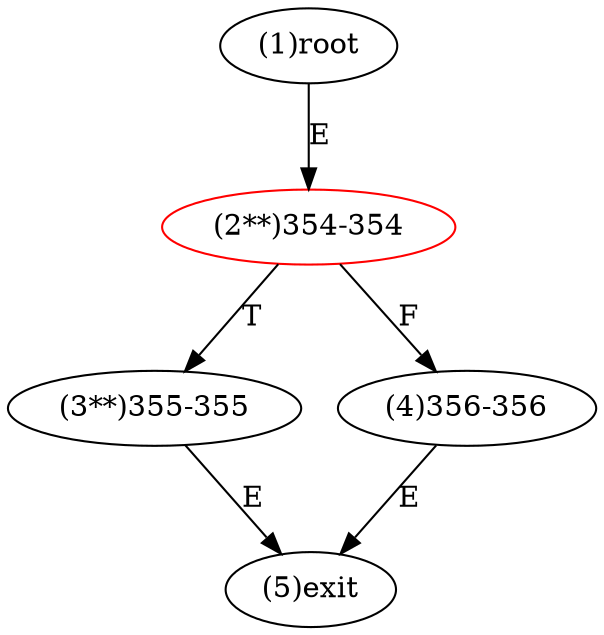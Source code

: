 digraph "" { 
1[ label="(1)root"];
2[ label="(2**)354-354",color=red];
3[ label="(3**)355-355"];
4[ label="(4)356-356"];
5[ label="(5)exit"];
1->2[ label="E"];
2->4[ label="F"];
2->3[ label="T"];
3->5[ label="E"];
4->5[ label="E"];
}